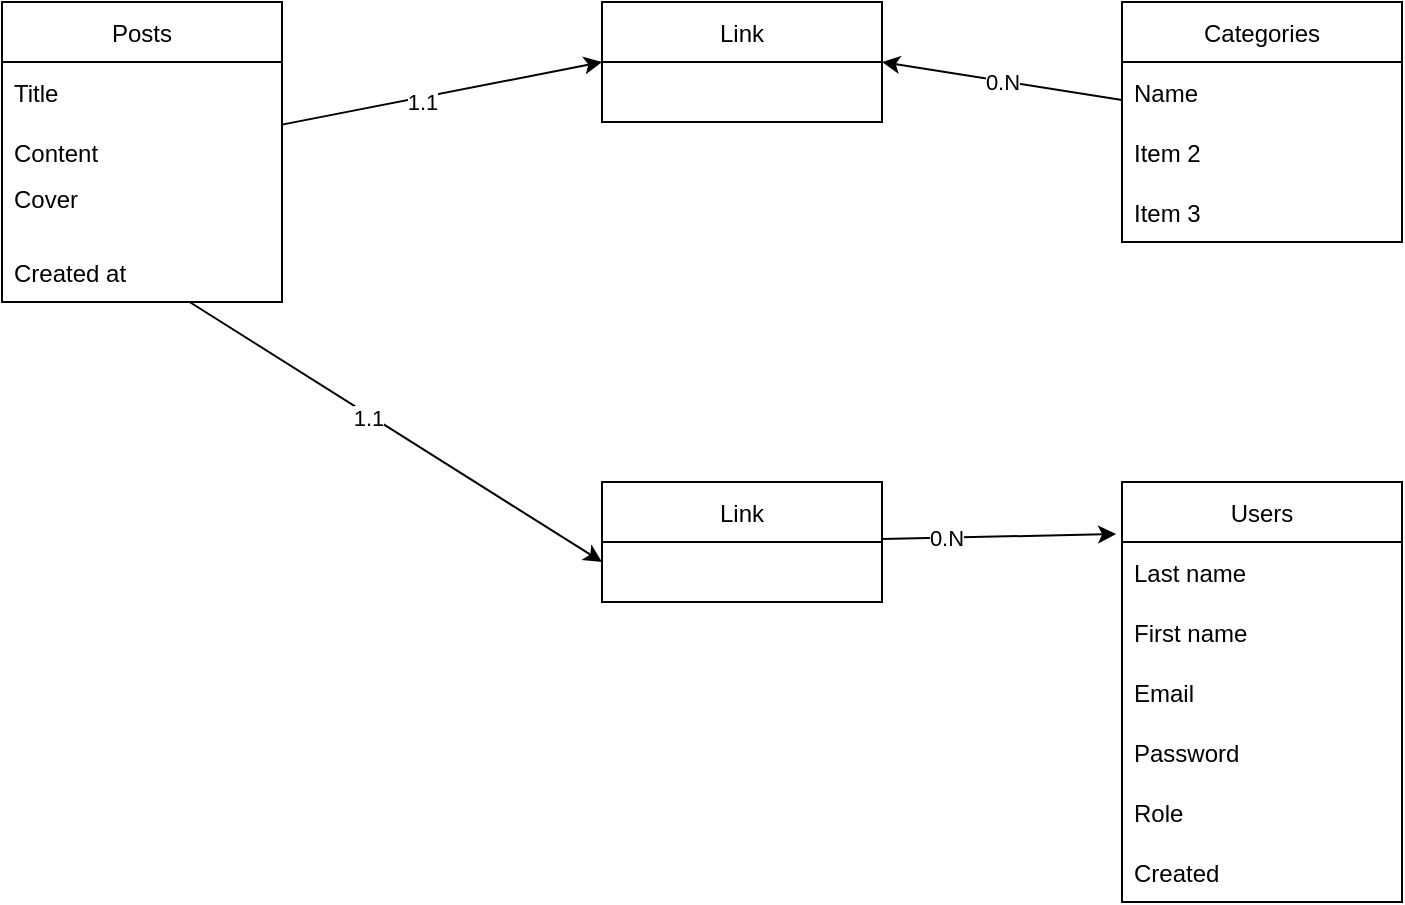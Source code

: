 <mxfile>
    <diagram id="I7dLMVDmIP2sjDNrMlcM" name="Page-1">
        <mxGraphModel dx="1162" dy="790" grid="1" gridSize="10" guides="1" tooltips="1" connect="1" arrows="1" fold="1" page="1" pageScale="1" pageWidth="827" pageHeight="1169" math="0" shadow="0">
            <root>
                <mxCell id="0"/>
                <mxCell id="1" parent="0"/>
                <mxCell id="2" value="Posts" style="swimlane;fontStyle=0;childLayout=stackLayout;horizontal=1;startSize=30;horizontalStack=0;resizeParent=1;resizeParentMax=0;resizeLast=0;collapsible=1;marginBottom=0;" vertex="1" parent="1">
                    <mxGeometry x="40" y="40" width="140" height="150" as="geometry"/>
                </mxCell>
                <mxCell id="3" value="Title" style="text;strokeColor=none;fillColor=none;align=left;verticalAlign=middle;spacingLeft=4;spacingRight=4;overflow=hidden;points=[[0,0.5],[1,0.5]];portConstraint=eastwest;rotatable=0;" vertex="1" parent="2">
                    <mxGeometry y="30" width="140" height="30" as="geometry"/>
                </mxCell>
                <mxCell id="4" value="Content" style="text;strokeColor=none;fillColor=none;align=left;verticalAlign=middle;spacingLeft=4;spacingRight=4;overflow=hidden;points=[[0,0.5],[1,0.5]];portConstraint=eastwest;rotatable=0;" vertex="1" parent="2">
                    <mxGeometry y="60" width="140" height="30" as="geometry"/>
                </mxCell>
                <mxCell id="5" value="Cover&#10;" style="text;strokeColor=none;fillColor=none;align=left;verticalAlign=middle;spacingLeft=4;spacingRight=4;overflow=hidden;points=[[0,0.5],[1,0.5]];portConstraint=eastwest;rotatable=0;" vertex="1" parent="2">
                    <mxGeometry y="90" width="140" height="30" as="geometry"/>
                </mxCell>
                <mxCell id="10" value="Created at" style="text;strokeColor=none;fillColor=none;align=left;verticalAlign=middle;spacingLeft=4;spacingRight=4;overflow=hidden;points=[[0,0.5],[1,0.5]];portConstraint=eastwest;rotatable=0;" vertex="1" parent="2">
                    <mxGeometry y="120" width="140" height="30" as="geometry"/>
                </mxCell>
                <mxCell id="25" style="edgeStyle=none;html=1;entryX=1;entryY=0.5;entryDx=0;entryDy=0;" edge="1" parent="1" source="6" target="11">
                    <mxGeometry relative="1" as="geometry"/>
                </mxCell>
                <mxCell id="26" value="0.N" style="edgeLabel;html=1;align=center;verticalAlign=middle;resizable=0;points=[];" vertex="1" connectable="0" parent="25">
                    <mxGeometry x="-0.326" y="3" relative="1" as="geometry">
                        <mxPoint x="-19" y="-6" as="offset"/>
                    </mxGeometry>
                </mxCell>
                <mxCell id="6" value="Categories" style="swimlane;fontStyle=0;childLayout=stackLayout;horizontal=1;startSize=30;horizontalStack=0;resizeParent=1;resizeParentMax=0;resizeLast=0;collapsible=1;marginBottom=0;" vertex="1" parent="1">
                    <mxGeometry x="600" y="40" width="140" height="120" as="geometry"/>
                </mxCell>
                <mxCell id="7" value="Name" style="text;strokeColor=none;fillColor=none;align=left;verticalAlign=middle;spacingLeft=4;spacingRight=4;overflow=hidden;points=[[0,0.5],[1,0.5]];portConstraint=eastwest;rotatable=0;" vertex="1" parent="6">
                    <mxGeometry y="30" width="140" height="30" as="geometry"/>
                </mxCell>
                <mxCell id="8" value="Item 2" style="text;strokeColor=none;fillColor=none;align=left;verticalAlign=middle;spacingLeft=4;spacingRight=4;overflow=hidden;points=[[0,0.5],[1,0.5]];portConstraint=eastwest;rotatable=0;" vertex="1" parent="6">
                    <mxGeometry y="60" width="140" height="30" as="geometry"/>
                </mxCell>
                <mxCell id="9" value="Item 3" style="text;strokeColor=none;fillColor=none;align=left;verticalAlign=middle;spacingLeft=4;spacingRight=4;overflow=hidden;points=[[0,0.5],[1,0.5]];portConstraint=eastwest;rotatable=0;" vertex="1" parent="6">
                    <mxGeometry y="90" width="140" height="30" as="geometry"/>
                </mxCell>
                <mxCell id="11" value="Link" style="swimlane;fontStyle=0;childLayout=stackLayout;horizontal=1;startSize=30;horizontalStack=0;resizeParent=1;resizeParentMax=0;resizeLast=0;collapsible=1;marginBottom=0;" vertex="1" parent="1">
                    <mxGeometry x="340" y="40" width="140" height="60" as="geometry"/>
                </mxCell>
                <mxCell id="28" style="edgeStyle=none;html=1;entryX=-0.021;entryY=-0.133;entryDx=0;entryDy=0;entryPerimeter=0;" edge="1" parent="1" source="15" target="17">
                    <mxGeometry relative="1" as="geometry"/>
                </mxCell>
                <mxCell id="30" value="0.N" style="edgeLabel;html=1;align=center;verticalAlign=middle;resizable=0;points=[];" vertex="1" connectable="0" parent="28">
                    <mxGeometry x="-0.453" relative="1" as="geometry">
                        <mxPoint as="offset"/>
                    </mxGeometry>
                </mxCell>
                <mxCell id="15" value="Link" style="swimlane;fontStyle=0;childLayout=stackLayout;horizontal=1;startSize=30;horizontalStack=0;resizeParent=1;resizeParentMax=0;resizeLast=0;collapsible=1;marginBottom=0;" vertex="1" parent="1">
                    <mxGeometry x="340" y="280" width="140" height="60" as="geometry"/>
                </mxCell>
                <mxCell id="16" value="Users" style="swimlane;fontStyle=0;childLayout=stackLayout;horizontal=1;startSize=30;horizontalStack=0;resizeParent=1;resizeParentMax=0;resizeLast=0;collapsible=1;marginBottom=0;" vertex="1" parent="1">
                    <mxGeometry x="600" y="280" width="140" height="210" as="geometry"/>
                </mxCell>
                <mxCell id="17" value="Last name" style="text;strokeColor=none;fillColor=none;align=left;verticalAlign=middle;spacingLeft=4;spacingRight=4;overflow=hidden;points=[[0,0.5],[1,0.5]];portConstraint=eastwest;rotatable=0;" vertex="1" parent="16">
                    <mxGeometry y="30" width="140" height="30" as="geometry"/>
                </mxCell>
                <mxCell id="18" value="First name" style="text;strokeColor=none;fillColor=none;align=left;verticalAlign=middle;spacingLeft=4;spacingRight=4;overflow=hidden;points=[[0,0.5],[1,0.5]];portConstraint=eastwest;rotatable=0;" vertex="1" parent="16">
                    <mxGeometry y="60" width="140" height="30" as="geometry"/>
                </mxCell>
                <mxCell id="19" value="Email" style="text;strokeColor=none;fillColor=none;align=left;verticalAlign=middle;spacingLeft=4;spacingRight=4;overflow=hidden;points=[[0,0.5],[1,0.5]];portConstraint=eastwest;rotatable=0;" vertex="1" parent="16">
                    <mxGeometry y="90" width="140" height="30" as="geometry"/>
                </mxCell>
                <mxCell id="21" value="Password" style="text;strokeColor=none;fillColor=none;align=left;verticalAlign=middle;spacingLeft=4;spacingRight=4;overflow=hidden;points=[[0,0.5],[1,0.5]];portConstraint=eastwest;rotatable=0;" vertex="1" parent="16">
                    <mxGeometry y="120" width="140" height="30" as="geometry"/>
                </mxCell>
                <mxCell id="22" value="Role" style="text;strokeColor=none;fillColor=none;align=left;verticalAlign=middle;spacingLeft=4;spacingRight=4;overflow=hidden;points=[[0,0.5],[1,0.5]];portConstraint=eastwest;rotatable=0;" vertex="1" parent="16">
                    <mxGeometry y="150" width="140" height="30" as="geometry"/>
                </mxCell>
                <mxCell id="20" value="Created" style="text;strokeColor=none;fillColor=none;align=left;verticalAlign=middle;spacingLeft=4;spacingRight=4;overflow=hidden;points=[[0,0.5],[1,0.5]];portConstraint=eastwest;rotatable=0;" vertex="1" parent="16">
                    <mxGeometry y="180" width="140" height="30" as="geometry"/>
                </mxCell>
                <mxCell id="23" style="edgeStyle=none;html=1;entryX=0;entryY=0.5;entryDx=0;entryDy=0;" edge="1" parent="1" source="4" target="11">
                    <mxGeometry relative="1" as="geometry"/>
                </mxCell>
                <mxCell id="24" value="1.1" style="edgeLabel;html=1;align=center;verticalAlign=middle;resizable=0;points=[];" vertex="1" connectable="0" parent="23">
                    <mxGeometry x="-0.131" y="-2" relative="1" as="geometry">
                        <mxPoint as="offset"/>
                    </mxGeometry>
                </mxCell>
                <mxCell id="27" style="edgeStyle=none;html=1;" edge="1" parent="1" source="10">
                    <mxGeometry relative="1" as="geometry">
                        <mxPoint x="340" y="320" as="targetPoint"/>
                    </mxGeometry>
                </mxCell>
                <mxCell id="29" value="1.1" style="edgeLabel;html=1;align=center;verticalAlign=middle;resizable=0;points=[];" vertex="1" connectable="0" parent="27">
                    <mxGeometry x="-0.132" y="-1" relative="1" as="geometry">
                        <mxPoint as="offset"/>
                    </mxGeometry>
                </mxCell>
            </root>
        </mxGraphModel>
    </diagram>
    <diagram id="kGeG9-FUrapWhI4RDd5D" name="MLD BLOG">
        <mxGraphModel dx="1162" dy="790" grid="1" gridSize="10" guides="1" tooltips="1" connect="1" arrows="1" fold="1" page="1" pageScale="1" pageWidth="827" pageHeight="1169" background="none" math="0" shadow="1">
            <root>
                <mxCell id="c-XYXzhOLTC0ztXjNGzf-0"/>
                <mxCell id="c-XYXzhOLTC0ztXjNGzf-1" parent="c-XYXzhOLTC0ztXjNGzf-0"/>
                <mxCell id="L2xV1gBHkhII87LC2kUL-0" value="Posts" style="swimlane;fontStyle=0;childLayout=stackLayout;horizontal=1;startSize=30;horizontalStack=0;resizeParent=1;resizeParentMax=0;resizeLast=0;collapsible=1;marginBottom=0;fillColor=#60a917;fontColor=#ffffff;strokeColor=#2D7600;shadow=1;rounded=1;" vertex="1" parent="c-XYXzhOLTC0ztXjNGzf-1">
                    <mxGeometry x="40" y="40" width="140" height="240" as="geometry"/>
                </mxCell>
                <mxCell id="L2xV1gBHkhII87LC2kUL-32" value="Id post pk" style="text;strokeColor=#666666;fillColor=#f5f5f5;align=left;verticalAlign=middle;spacingLeft=4;spacingRight=4;overflow=hidden;points=[[0,0.5],[1,0.5]];portConstraint=eastwest;rotatable=0;fontColor=#333333;" vertex="1" parent="L2xV1gBHkhII87LC2kUL-0">
                    <mxGeometry y="30" width="140" height="30" as="geometry"/>
                </mxCell>
                <mxCell id="L2xV1gBHkhII87LC2kUL-36" value="user_id INT FK" style="text;strokeColor=#001DBC;fillColor=#0050ef;align=left;verticalAlign=middle;spacingLeft=4;spacingRight=4;overflow=hidden;points=[[0,0.5],[1,0.5]];portConstraint=eastwest;rotatable=0;fontColor=#ffffff;" vertex="1" parent="L2xV1gBHkhII87LC2kUL-0">
                    <mxGeometry y="60" width="140" height="30" as="geometry"/>
                </mxCell>
                <mxCell id="L2xV1gBHkhII87LC2kUL-37" value="category_id FK" style="text;strokeColor=#001DBC;fillColor=#0050ef;align=left;verticalAlign=middle;spacingLeft=4;spacingRight=4;overflow=hidden;points=[[0,0.5],[1,0.5]];portConstraint=eastwest;rotatable=0;fontColor=#ffffff;" vertex="1" parent="L2xV1gBHkhII87LC2kUL-0">
                    <mxGeometry y="90" width="140" height="30" as="geometry"/>
                </mxCell>
                <mxCell id="L2xV1gBHkhII87LC2kUL-1" value="Title VARCHARE(80)" style="text;strokeColor=none;fillColor=none;align=left;verticalAlign=middle;spacingLeft=4;spacingRight=4;overflow=hidden;points=[[0,0.5],[1,0.5]];portConstraint=eastwest;rotatable=0;" vertex="1" parent="L2xV1gBHkhII87LC2kUL-0">
                    <mxGeometry y="120" width="140" height="30" as="geometry"/>
                </mxCell>
                <mxCell id="L2xV1gBHkhII87LC2kUL-2" value="Content TEXT" style="text;strokeColor=none;fillColor=none;align=left;verticalAlign=middle;spacingLeft=4;spacingRight=4;overflow=hidden;points=[[0,0.5],[1,0.5]];portConstraint=eastwest;rotatable=0;" vertex="1" parent="L2xV1gBHkhII87LC2kUL-0">
                    <mxGeometry y="150" width="140" height="30" as="geometry"/>
                </mxCell>
                <mxCell id="L2xV1gBHkhII87LC2kUL-3" value="Cover VARCHARE (150)" style="text;strokeColor=none;fillColor=none;align=left;verticalAlign=middle;spacingLeft=4;spacingRight=4;overflow=hidden;points=[[0,0.5],[1,0.5]];portConstraint=eastwest;rotatable=0;" vertex="1" parent="L2xV1gBHkhII87LC2kUL-0">
                    <mxGeometry y="180" width="140" height="30" as="geometry"/>
                </mxCell>
                <mxCell id="L2xV1gBHkhII87LC2kUL-4" value="Created at DATE" style="text;strokeColor=none;fillColor=none;align=left;verticalAlign=middle;spacingLeft=4;spacingRight=4;overflow=hidden;points=[[0,0.5],[1,0.5]];portConstraint=eastwest;rotatable=0;" vertex="1" parent="L2xV1gBHkhII87LC2kUL-0">
                    <mxGeometry y="210" width="140" height="30" as="geometry"/>
                </mxCell>
                <mxCell id="L2xV1gBHkhII87LC2kUL-7" value="Categories" style="swimlane;fontStyle=0;childLayout=stackLayout;horizontal=1;startSize=30;horizontalStack=0;resizeParent=1;resizeParentMax=0;resizeLast=0;collapsible=1;marginBottom=0;fillColor=#008a00;fontColor=#ffffff;strokeColor=#005700;shadow=1;rounded=1;" vertex="1" parent="c-XYXzhOLTC0ztXjNGzf-1">
                    <mxGeometry x="600" y="360" width="140" height="90" as="geometry"/>
                </mxCell>
                <mxCell id="L2xV1gBHkhII87LC2kUL-8" value="id categories INT" style="text;strokeColor=#666666;fillColor=#f5f5f5;align=left;verticalAlign=middle;spacingLeft=4;spacingRight=4;overflow=hidden;points=[[0,0.5],[1,0.5]];portConstraint=eastwest;rotatable=0;fontColor=#333333;" vertex="1" parent="L2xV1gBHkhII87LC2kUL-7">
                    <mxGeometry y="30" width="140" height="30" as="geometry"/>
                </mxCell>
                <mxCell id="L2xV1gBHkhII87LC2kUL-28" value="Name VARCHARE (30)" style="text;strokeColor=none;fillColor=none;align=left;verticalAlign=middle;spacingLeft=4;spacingRight=4;overflow=hidden;points=[[0,0.5],[1,0.5]];portConstraint=eastwest;rotatable=0;" vertex="1" parent="L2xV1gBHkhII87LC2kUL-7">
                    <mxGeometry y="60" width="140" height="30" as="geometry"/>
                </mxCell>
                <mxCell id="L2xV1gBHkhII87LC2kUL-15" value="Users" style="swimlane;fontStyle=0;childLayout=stackLayout;horizontal=1;startSize=30;horizontalStack=0;resizeParent=1;resizeParentMax=0;resizeLast=0;collapsible=1;marginBottom=0;fillColor=#a20025;fontColor=#ffffff;strokeColor=#6F0000;shadow=1;rounded=1;" vertex="1" parent="c-XYXzhOLTC0ztXjNGzf-1">
                    <mxGeometry x="600" y="40" width="200" height="240" as="geometry"/>
                </mxCell>
                <mxCell id="L2xV1gBHkhII87LC2kUL-16" value="id Users" style="text;strokeColor=#666666;fillColor=#f5f5f5;align=left;verticalAlign=middle;spacingLeft=4;spacingRight=4;overflow=hidden;points=[[0,0.5],[1,0.5]];portConstraint=eastwest;rotatable=0;fontColor=#333333;" vertex="1" parent="L2xV1gBHkhII87LC2kUL-15">
                    <mxGeometry y="30" width="200" height="30" as="geometry"/>
                </mxCell>
                <mxCell id="L2xV1gBHkhII87LC2kUL-31" value="Last name  VARCHARE (30)" style="text;align=left;verticalAlign=middle;spacingLeft=4;spacingRight=4;overflow=hidden;points=[[0,0.5],[1,0.5]];portConstraint=eastwest;rotatable=0;" vertex="1" parent="L2xV1gBHkhII87LC2kUL-15">
                    <mxGeometry y="60" width="200" height="30" as="geometry"/>
                </mxCell>
                <mxCell id="L2xV1gBHkhII87LC2kUL-17" value="First name VARCHARE (30)" style="text;strokeColor=none;fillColor=none;align=left;verticalAlign=middle;spacingLeft=4;spacingRight=4;overflow=hidden;points=[[0,0.5],[1,0.5]];portConstraint=eastwest;rotatable=0;" vertex="1" parent="L2xV1gBHkhII87LC2kUL-15">
                    <mxGeometry y="90" width="200" height="30" as="geometry"/>
                </mxCell>
                <mxCell id="L2xV1gBHkhII87LC2kUL-18" value="Email VARCHARE (80)" style="text;strokeColor=none;fillColor=none;align=left;verticalAlign=middle;spacingLeft=4;spacingRight=4;overflow=hidden;points=[[0,0.5],[1,0.5]];portConstraint=eastwest;rotatable=0;" vertex="1" parent="L2xV1gBHkhII87LC2kUL-15">
                    <mxGeometry y="120" width="200" height="30" as="geometry"/>
                </mxCell>
                <mxCell id="L2xV1gBHkhII87LC2kUL-19" value="Password  VARCHARE (96)" style="text;strokeColor=none;fillColor=none;align=left;verticalAlign=middle;spacingLeft=4;spacingRight=4;overflow=hidden;points=[[0,0.5],[1,0.5]];portConstraint=eastwest;rotatable=0;" vertex="1" parent="L2xV1gBHkhII87LC2kUL-15">
                    <mxGeometry y="150" width="200" height="30" as="geometry"/>
                </mxCell>
                <mxCell id="L2xV1gBHkhII87LC2kUL-20" value="Role VARCHARE(20)" style="text;strokeColor=none;fillColor=none;align=left;verticalAlign=middle;spacingLeft=4;spacingRight=4;overflow=hidden;points=[[0,0.5],[1,0.5]];portConstraint=eastwest;rotatable=0;" vertex="1" parent="L2xV1gBHkhII87LC2kUL-15">
                    <mxGeometry y="180" width="200" height="30" as="geometry"/>
                </mxCell>
                <mxCell id="L2xV1gBHkhII87LC2kUL-21" value="Created_at DATE" style="text;strokeColor=none;fillColor=none;align=left;verticalAlign=middle;spacingLeft=4;spacingRight=4;overflow=hidden;points=[[0,0.5],[1,0.5]];portConstraint=eastwest;rotatable=0;" vertex="1" parent="L2xV1gBHkhII87LC2kUL-15">
                    <mxGeometry y="210" width="200" height="30" as="geometry"/>
                </mxCell>
                <mxCell id="L2xV1gBHkhII87LC2kUL-38" style="edgeStyle=none;html=1;entryX=0;entryY=0.5;entryDx=0;entryDy=0;startArrow=ERoneToMany;startFill=0;endArrow=ERmandOne;endFill=0;" edge="1" parent="c-XYXzhOLTC0ztXjNGzf-1" source="L2xV1gBHkhII87LC2kUL-32" target="L2xV1gBHkhII87LC2kUL-16">
                    <mxGeometry relative="1" as="geometry"/>
                </mxCell>
                <mxCell id="L2xV1gBHkhII87LC2kUL-39" style="edgeStyle=none;html=1;entryX=0;entryY=0.5;entryDx=0;entryDy=0;exitX=1;exitY=0.5;exitDx=0;exitDy=0;startArrow=ERoneToMany;startFill=0;endArrow=ERmandOne;endFill=0;" edge="1" parent="c-XYXzhOLTC0ztXjNGzf-1" source="L2xV1gBHkhII87LC2kUL-36" target="L2xV1gBHkhII87LC2kUL-8">
                    <mxGeometry relative="1" as="geometry">
                        <mxPoint x="330" y="115" as="targetPoint"/>
                    </mxGeometry>
                </mxCell>
            </root>
        </mxGraphModel>
    </diagram>
</mxfile>